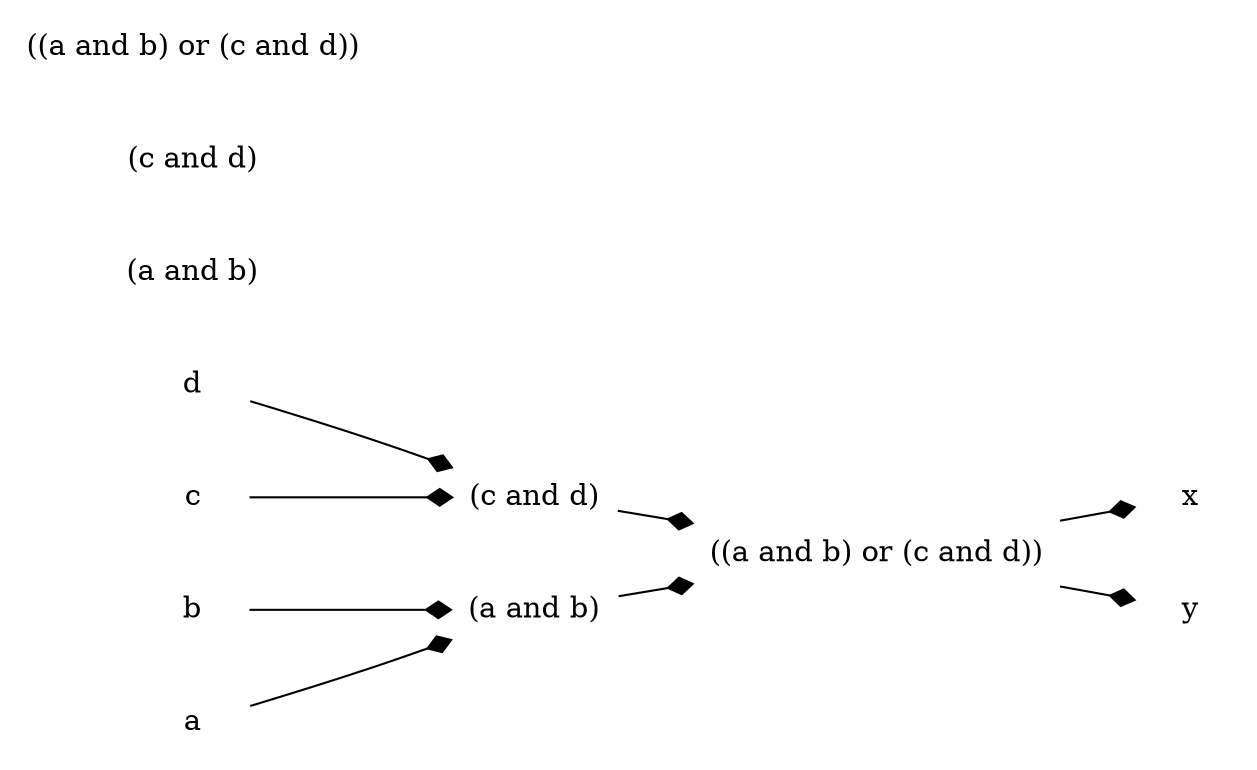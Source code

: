 digraph g {
    // header
    rankdir=LR;
    margin=0.01;
    node [shape="plaintext"];
    edge [arrowhead="diamond"];
    // circuit 
    and23607 [label="(a and b)", image="../../gates/and_noleads.png"];
    and23615 [label="(c and d)", image="../../gates/and_noleads.png"];
    and23658 [label="(a and b)", image="../../gates/and_noleads.png"];
    and23666 [label="(c and d)", image="../../gates/and_noleads.png"];
    or23623 [label="((a and b) or (c and d))", image="../../gates/or_noleads.png"];
    or23674 [label="((a and b) or (c and d))", image="../../gates/or_noleads.png"];
    var23560[label="b"];
    var23563[label="d"];
    var23566[label="x"];
    var23568[label="a"];
    var23571[label="c"];
    var23575[label="y"];
    var23568 -> and23607 ;
    var23560 -> and23607 ;
    var23571 -> and23615 ;
    var23563 -> and23615 ;
    and23607 -> or23623 ;
    and23615 -> or23623 ;
    or23623 -> var23566 ;
    or23623 -> var23575 ;
}
